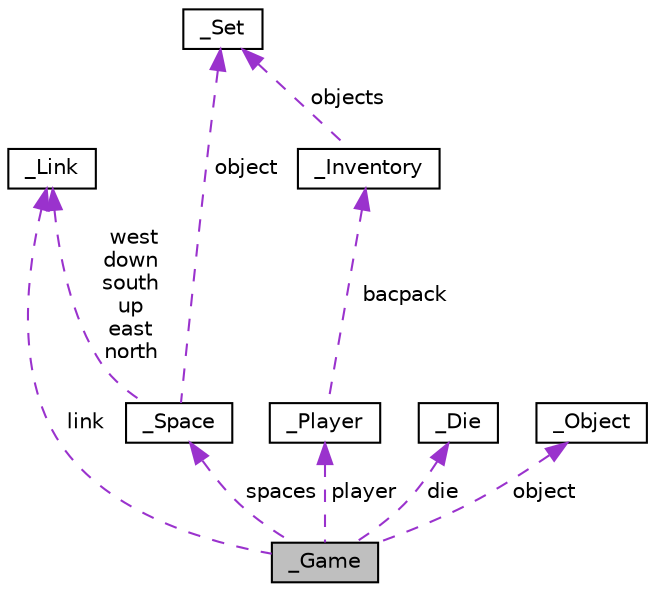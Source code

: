 digraph "_Game"
{
  edge [fontname="Helvetica",fontsize="10",labelfontname="Helvetica",labelfontsize="10"];
  node [fontname="Helvetica",fontsize="10",shape=record];
  Node1 [label="_Game",height=0.2,width=0.4,color="black", fillcolor="grey75", style="filled", fontcolor="black"];
  Node2 -> Node1 [dir="back",color="darkorchid3",fontsize="10",style="dashed",label=" link" ,fontname="Helvetica"];
  Node2 [label="_Link",height=0.2,width=0.4,color="black", fillcolor="white", style="filled",URL="$struct__Link.html"];
  Node3 -> Node1 [dir="back",color="darkorchid3",fontsize="10",style="dashed",label=" die" ,fontname="Helvetica"];
  Node3 [label="_Die",height=0.2,width=0.4,color="black", fillcolor="white", style="filled",URL="$struct__Die.html"];
  Node4 -> Node1 [dir="back",color="darkorchid3",fontsize="10",style="dashed",label=" spaces" ,fontname="Helvetica"];
  Node4 [label="_Space",height=0.2,width=0.4,color="black", fillcolor="white", style="filled",URL="$struct__Space.html"];
  Node2 -> Node4 [dir="back",color="darkorchid3",fontsize="10",style="dashed",label=" west\ndown\nsouth\nup\neast\nnorth" ,fontname="Helvetica"];
  Node5 -> Node4 [dir="back",color="darkorchid3",fontsize="10",style="dashed",label=" object" ,fontname="Helvetica"];
  Node5 [label="_Set",height=0.2,width=0.4,color="black", fillcolor="white", style="filled",URL="$struct__Set.html"];
  Node6 -> Node1 [dir="back",color="darkorchid3",fontsize="10",style="dashed",label=" object" ,fontname="Helvetica"];
  Node6 [label="_Object",height=0.2,width=0.4,color="black", fillcolor="white", style="filled",URL="$struct__Object.html"];
  Node7 -> Node1 [dir="back",color="darkorchid3",fontsize="10",style="dashed",label=" player" ,fontname="Helvetica"];
  Node7 [label="_Player",height=0.2,width=0.4,color="black", fillcolor="white", style="filled",URL="$struct__Player.html"];
  Node8 -> Node7 [dir="back",color="darkorchid3",fontsize="10",style="dashed",label=" bacpack" ,fontname="Helvetica"];
  Node8 [label="_Inventory",height=0.2,width=0.4,color="black", fillcolor="white", style="filled",URL="$struct__Inventory.html"];
  Node5 -> Node8 [dir="back",color="darkorchid3",fontsize="10",style="dashed",label=" objects" ,fontname="Helvetica"];
}
